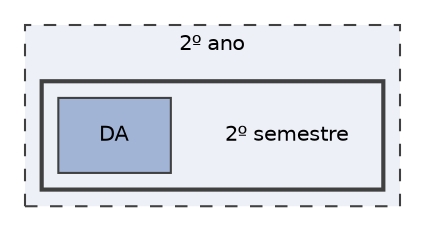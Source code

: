 digraph "/home/edu/Feup/2º ano/2º semestre"
{
 // LATEX_PDF_SIZE
  edge [fontname="Helvetica",fontsize="10",labelfontname="Helvetica",labelfontsize="10"];
  node [fontname="Helvetica",fontsize="10",shape=record];
  compound=true
  subgraph clusterdir_f98a6a770ef44605ccb1f3dfaae73019 {
    graph [ bgcolor="#edf0f7", pencolor="grey25", style="filled,dashed,", label="2º ano", fontname="Helvetica", fontsize="10", URL="dir_f98a6a770ef44605ccb1f3dfaae73019.html"]
  subgraph clusterdir_4bb48b2db9e56c9bfdf4636879bf7a69 {
    graph [ bgcolor="#edf0f7", pencolor="grey25", style="filled,bold,", label="", fontname="Helvetica", fontsize="10", URL="dir_4bb48b2db9e56c9bfdf4636879bf7a69.html"]
    dir_4bb48b2db9e56c9bfdf4636879bf7a69 [shape=plaintext, label="2º semestre"];
  dir_29288fea7bb0f7f0443769e928a54b5c [shape=box, label="DA", style="filled,", fillcolor="#a2b4d6", color="grey25", URL="dir_29288fea7bb0f7f0443769e928a54b5c.html"];
  }
  }
}

